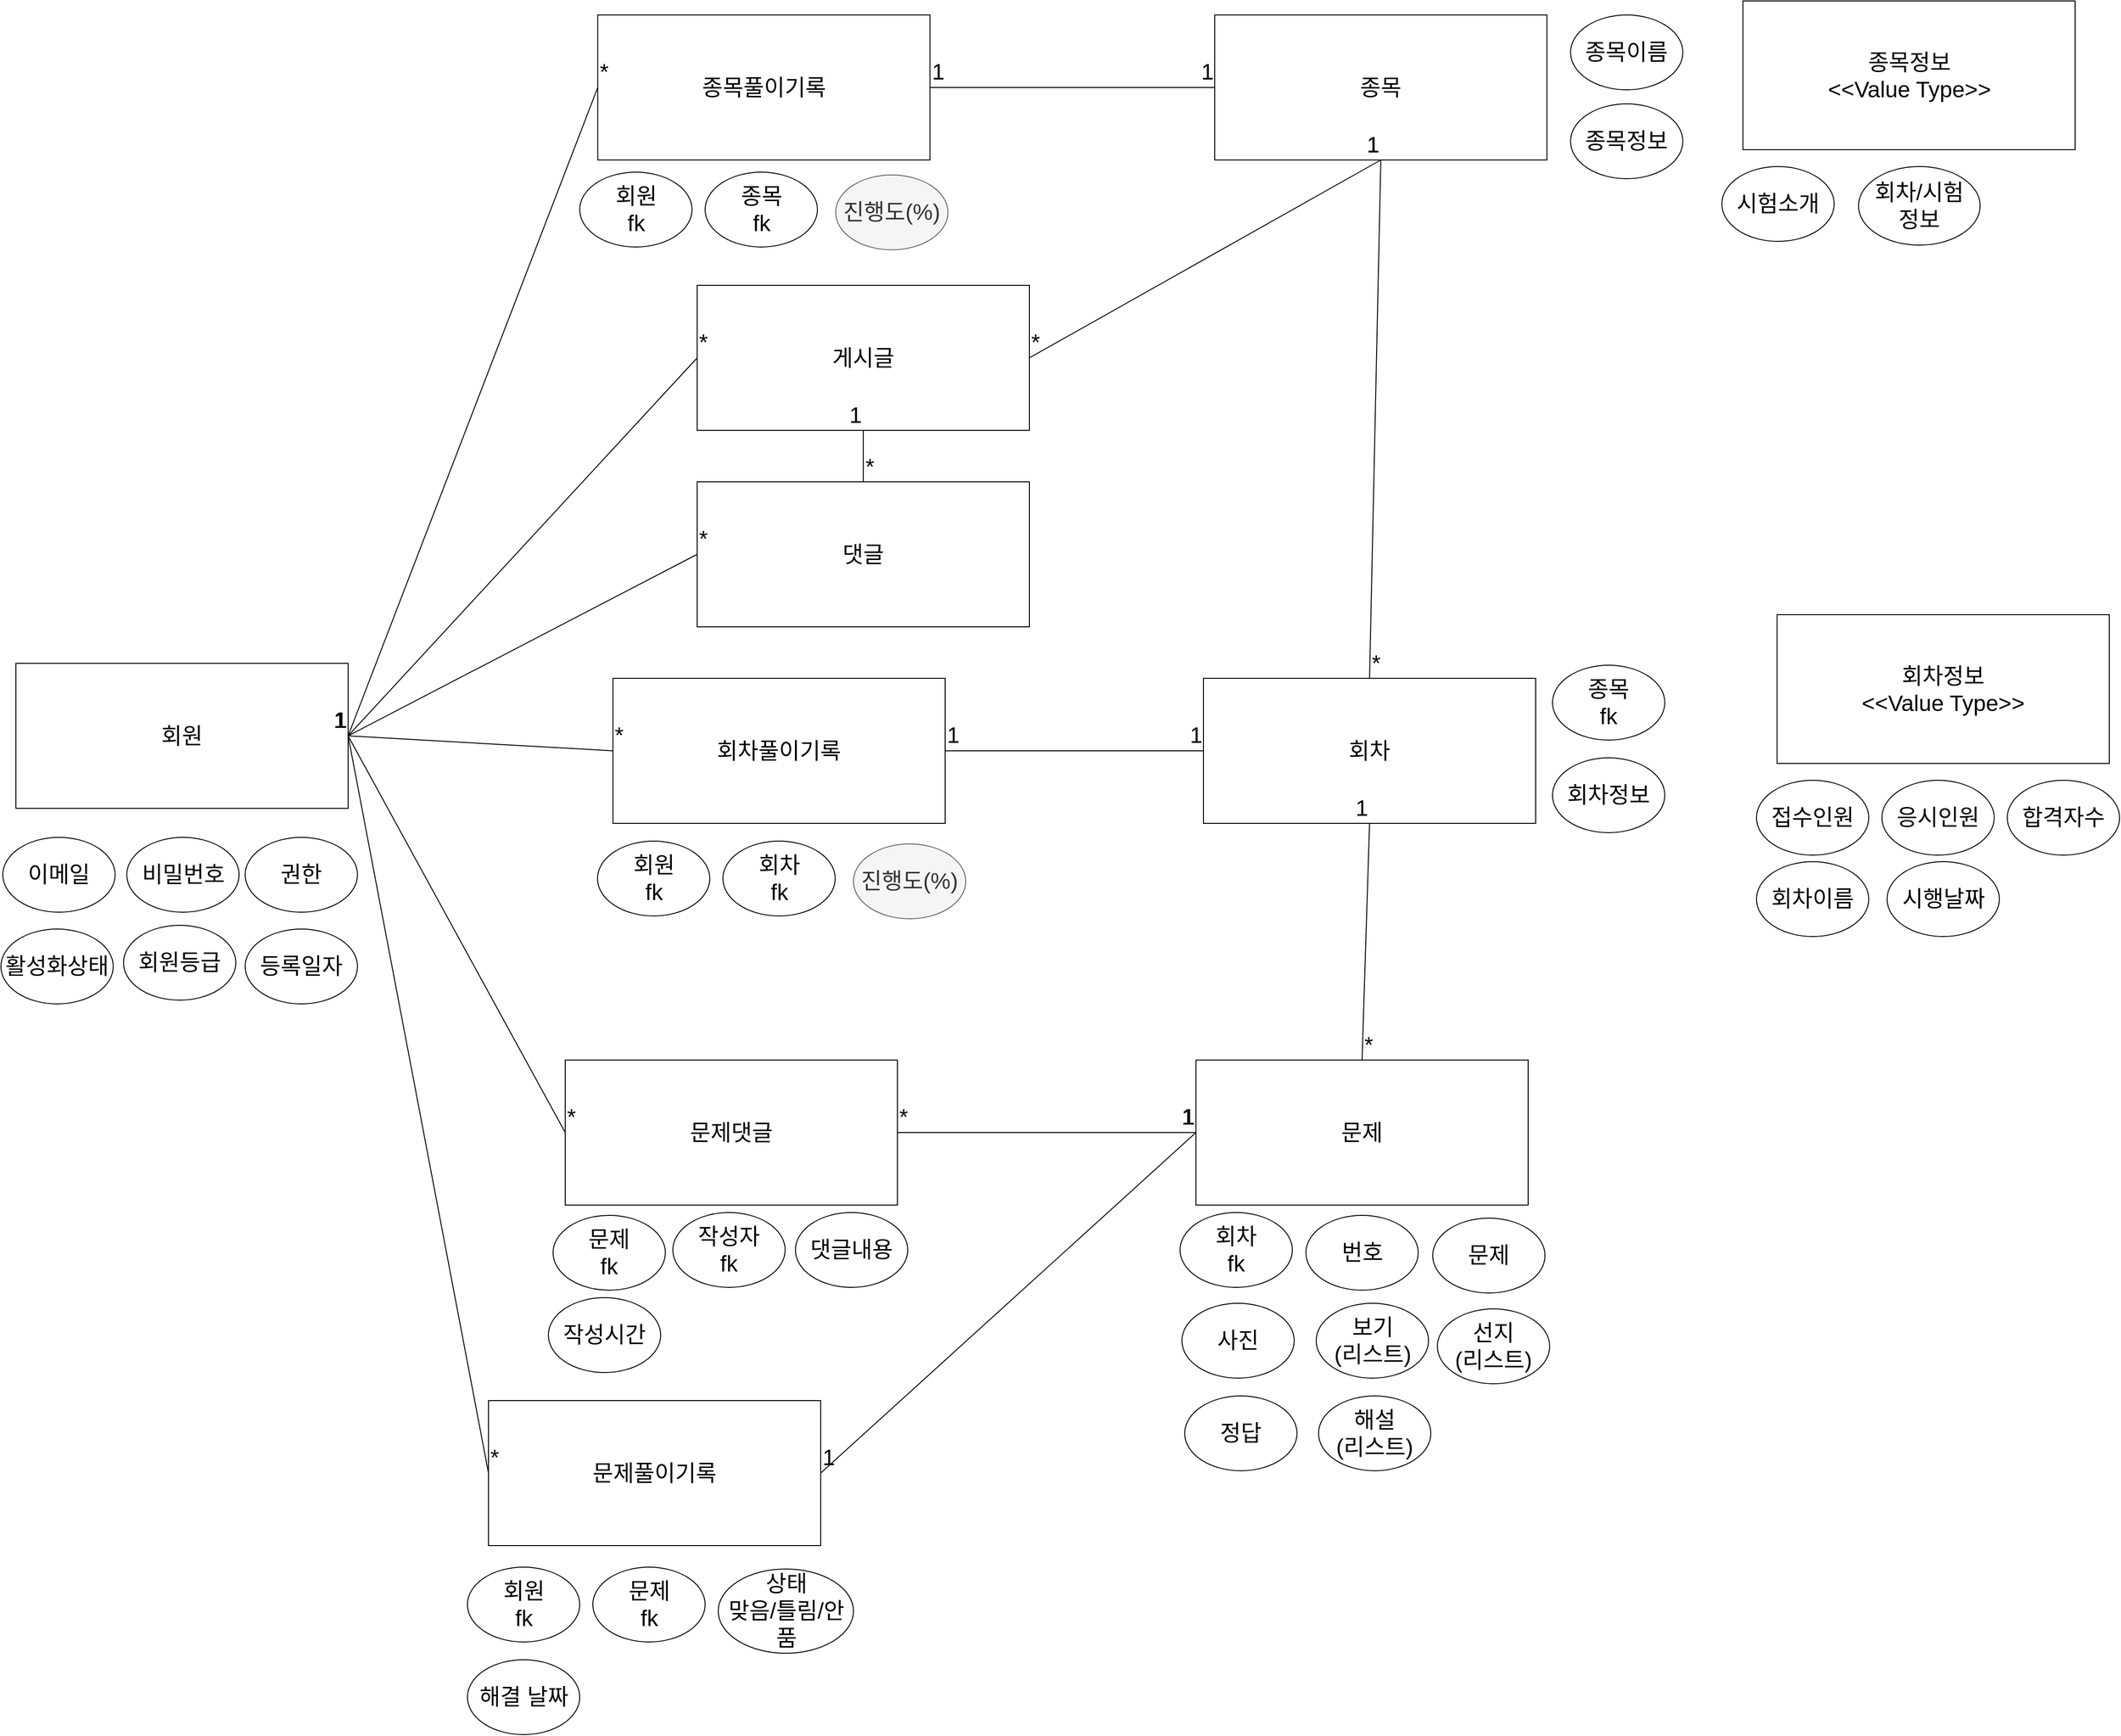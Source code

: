 <mxfile version="22.0.0" type="github">
  <diagram name="페이지-1" id="i8VZhQgX8G7h_lhX3SBD">
    <mxGraphModel dx="2712" dy="1795" grid="0" gridSize="10" guides="1" tooltips="1" connect="1" arrows="1" fold="1" page="0" pageScale="1" pageWidth="827" pageHeight="1169" math="0" shadow="0">
      <root>
        <mxCell id="0" />
        <mxCell id="1" parent="0" />
        <mxCell id="dr8ngow1S_jFv4ohGBRo-5" value="&lt;font style=&quot;font-size: 24px;&quot;&gt;회원&lt;/font&gt;" style="rounded=0;whiteSpace=wrap;html=1;" vertex="1" parent="1">
          <mxGeometry x="-454" y="159" width="355" height="155" as="geometry" />
        </mxCell>
        <mxCell id="dr8ngow1S_jFv4ohGBRo-6" value="&lt;font style=&quot;font-size: 24px;&quot;&gt;문제&lt;/font&gt;" style="rounded=0;whiteSpace=wrap;html=1;" vertex="1" parent="1">
          <mxGeometry x="807" y="583" width="355" height="155" as="geometry" />
        </mxCell>
        <mxCell id="dr8ngow1S_jFv4ohGBRo-9" value="&lt;font style=&quot;font-size: 24px;&quot;&gt;회차&lt;/font&gt;" style="rounded=0;whiteSpace=wrap;html=1;" vertex="1" parent="1">
          <mxGeometry x="815" y="175" width="355" height="155" as="geometry" />
        </mxCell>
        <mxCell id="dr8ngow1S_jFv4ohGBRo-10" value="&lt;span style=&quot;font-size: 24px;&quot;&gt;종목&lt;/span&gt;" style="rounded=0;whiteSpace=wrap;html=1;" vertex="1" parent="1">
          <mxGeometry x="827.05" y="-534" width="355" height="155" as="geometry" />
        </mxCell>
        <mxCell id="dr8ngow1S_jFv4ohGBRo-20" value="" style="endArrow=none;html=1;rounded=0;entryX=0.5;entryY=1;entryDx=0;entryDy=0;exitX=0.5;exitY=0;exitDx=0;exitDy=0;" edge="1" parent="1" source="dr8ngow1S_jFv4ohGBRo-6" target="dr8ngow1S_jFv4ohGBRo-9">
          <mxGeometry relative="1" as="geometry">
            <mxPoint x="723" y="382" as="sourcePoint" />
            <mxPoint x="883" y="382" as="targetPoint" />
          </mxGeometry>
        </mxCell>
        <mxCell id="dr8ngow1S_jFv4ohGBRo-21" value="&lt;font style=&quot;font-size: 24px;&quot;&gt;*&lt;/font&gt;" style="resizable=0;html=1;whiteSpace=wrap;align=left;verticalAlign=bottom;" connectable="0" vertex="1" parent="dr8ngow1S_jFv4ohGBRo-20">
          <mxGeometry x="-1" relative="1" as="geometry" />
        </mxCell>
        <mxCell id="dr8ngow1S_jFv4ohGBRo-22" value="&lt;font style=&quot;font-size: 24px;&quot;&gt;1&lt;/font&gt;" style="resizable=0;html=1;whiteSpace=wrap;align=right;verticalAlign=bottom;" connectable="0" vertex="1" parent="dr8ngow1S_jFv4ohGBRo-20">
          <mxGeometry x="1" relative="1" as="geometry" />
        </mxCell>
        <mxCell id="dr8ngow1S_jFv4ohGBRo-27" value="" style="endArrow=none;html=1;rounded=0;entryX=0.5;entryY=1;entryDx=0;entryDy=0;exitX=0.5;exitY=0;exitDx=0;exitDy=0;" edge="1" parent="1" source="dr8ngow1S_jFv4ohGBRo-9" target="dr8ngow1S_jFv4ohGBRo-10">
          <mxGeometry relative="1" as="geometry">
            <mxPoint x="1002" y="453" as="sourcePoint" />
            <mxPoint x="1000" y="344" as="targetPoint" />
          </mxGeometry>
        </mxCell>
        <mxCell id="dr8ngow1S_jFv4ohGBRo-28" value="&lt;font style=&quot;font-size: 24px;&quot;&gt;*&lt;/font&gt;" style="resizable=0;html=1;whiteSpace=wrap;align=left;verticalAlign=bottom;" connectable="0" vertex="1" parent="dr8ngow1S_jFv4ohGBRo-27">
          <mxGeometry x="-1" relative="1" as="geometry" />
        </mxCell>
        <mxCell id="dr8ngow1S_jFv4ohGBRo-29" value="&lt;font style=&quot;font-size: 24px;&quot;&gt;1&lt;/font&gt;" style="resizable=0;html=1;whiteSpace=wrap;align=right;verticalAlign=bottom;" connectable="0" vertex="1" parent="dr8ngow1S_jFv4ohGBRo-27">
          <mxGeometry x="1" relative="1" as="geometry" />
        </mxCell>
        <mxCell id="dr8ngow1S_jFv4ohGBRo-36" value="" style="endArrow=none;html=1;rounded=0;entryX=0;entryY=0.5;entryDx=0;entryDy=0;exitX=1;exitY=0.5;exitDx=0;exitDy=0;" edge="1" parent="1" source="dr8ngow1S_jFv4ohGBRo-46" target="dr8ngow1S_jFv4ohGBRo-6">
          <mxGeometry relative="1" as="geometry">
            <mxPoint x="582.0" y="776.5" as="sourcePoint" />
            <mxPoint x="-12" y="522" as="targetPoint" />
          </mxGeometry>
        </mxCell>
        <mxCell id="dr8ngow1S_jFv4ohGBRo-37" value="&lt;font style=&quot;font-size: 24px;&quot;&gt;1&lt;/font&gt;" style="resizable=0;html=1;whiteSpace=wrap;align=left;verticalAlign=bottom;" connectable="0" vertex="1" parent="dr8ngow1S_jFv4ohGBRo-36">
          <mxGeometry x="-1" relative="1" as="geometry" />
        </mxCell>
        <mxCell id="dr8ngow1S_jFv4ohGBRo-38" value="&lt;font style=&quot;font-size: 24px;&quot;&gt;1&lt;/font&gt;" style="resizable=0;html=1;whiteSpace=wrap;align=right;verticalAlign=bottom;" connectable="0" vertex="1" parent="dr8ngow1S_jFv4ohGBRo-36">
          <mxGeometry x="1" relative="1" as="geometry" />
        </mxCell>
        <mxCell id="dr8ngow1S_jFv4ohGBRo-46" value="&lt;span style=&quot;font-size: 24px;&quot;&gt;문제풀이기록&lt;/span&gt;" style="rounded=0;whiteSpace=wrap;html=1;" vertex="1" parent="1">
          <mxGeometry x="51" y="947" width="355" height="155" as="geometry" />
        </mxCell>
        <mxCell id="dr8ngow1S_jFv4ohGBRo-47" value="" style="endArrow=none;html=1;rounded=0;exitX=0;exitY=0.5;exitDx=0;exitDy=0;entryX=1;entryY=0.5;entryDx=0;entryDy=0;" edge="1" parent="1" source="dr8ngow1S_jFv4ohGBRo-46" target="dr8ngow1S_jFv4ohGBRo-5">
          <mxGeometry relative="1" as="geometry">
            <mxPoint x="231" y="258" as="sourcePoint" />
            <mxPoint x="-1" y="505" as="targetPoint" />
          </mxGeometry>
        </mxCell>
        <mxCell id="dr8ngow1S_jFv4ohGBRo-48" value="&lt;font style=&quot;font-size: 24px;&quot;&gt;*&lt;/font&gt;" style="resizable=0;html=1;whiteSpace=wrap;align=left;verticalAlign=bottom;" connectable="0" vertex="1" parent="dr8ngow1S_jFv4ohGBRo-47">
          <mxGeometry x="-1" relative="1" as="geometry" />
        </mxCell>
        <mxCell id="dr8ngow1S_jFv4ohGBRo-49" value="&lt;font style=&quot;font-size: 24px;&quot;&gt;1&lt;/font&gt;" style="resizable=0;html=1;whiteSpace=wrap;align=right;verticalAlign=bottom;" connectable="0" vertex="1" parent="dr8ngow1S_jFv4ohGBRo-47">
          <mxGeometry x="1" relative="1" as="geometry" />
        </mxCell>
        <mxCell id="dr8ngow1S_jFv4ohGBRo-61" value="&lt;span style=&quot;font-size: 24px;&quot;&gt;이메일&lt;/span&gt;" style="ellipse;whiteSpace=wrap;html=1;" vertex="1" parent="1">
          <mxGeometry x="-468" y="345" width="120" height="80" as="geometry" />
        </mxCell>
        <mxCell id="dr8ngow1S_jFv4ohGBRo-62" value="&lt;span style=&quot;font-size: 24px;&quot;&gt;비밀번호&lt;/span&gt;" style="ellipse;whiteSpace=wrap;html=1;" vertex="1" parent="1">
          <mxGeometry x="-335.5" y="345" width="120" height="80" as="geometry" />
        </mxCell>
        <mxCell id="dr8ngow1S_jFv4ohGBRo-63" value="&lt;span style=&quot;font-size: 24px;&quot;&gt;권한&lt;/span&gt;" style="ellipse;whiteSpace=wrap;html=1;" vertex="1" parent="1">
          <mxGeometry x="-209" y="345" width="120" height="80" as="geometry" />
        </mxCell>
        <mxCell id="dr8ngow1S_jFv4ohGBRo-65" value="&lt;span style=&quot;font-size: 24px;&quot;&gt;회원&lt;br&gt;fk&lt;br&gt;&lt;/span&gt;" style="ellipse;whiteSpace=wrap;html=1;" vertex="1" parent="1">
          <mxGeometry x="28.5" y="1125" width="120" height="80" as="geometry" />
        </mxCell>
        <mxCell id="dr8ngow1S_jFv4ohGBRo-66" value="&lt;span style=&quot;font-size: 24px;&quot;&gt;문제&lt;br&gt;fk&lt;br&gt;&lt;/span&gt;" style="ellipse;whiteSpace=wrap;html=1;" vertex="1" parent="1">
          <mxGeometry x="162.5" y="1125" width="120" height="80" as="geometry" />
        </mxCell>
        <mxCell id="dr8ngow1S_jFv4ohGBRo-68" value="&lt;span style=&quot;font-size: 24px;&quot;&gt;활성화상태&lt;/span&gt;" style="ellipse;whiteSpace=wrap;html=1;" vertex="1" parent="1">
          <mxGeometry x="-470" y="443" width="120" height="80" as="geometry" />
        </mxCell>
        <mxCell id="dr8ngow1S_jFv4ohGBRo-69" value="&lt;span style=&quot;font-size: 24px;&quot;&gt;회원등급&lt;/span&gt;" style="ellipse;whiteSpace=wrap;html=1;" vertex="1" parent="1">
          <mxGeometry x="-339" y="439" width="120" height="80" as="geometry" />
        </mxCell>
        <mxCell id="dr8ngow1S_jFv4ohGBRo-70" value="&lt;span style=&quot;font-size: 24px;&quot;&gt;등록일자&lt;/span&gt;" style="ellipse;whiteSpace=wrap;html=1;" vertex="1" parent="1">
          <mxGeometry x="-209" y="443" width="120" height="80" as="geometry" />
        </mxCell>
        <mxCell id="dr8ngow1S_jFv4ohGBRo-71" value="&lt;span style=&quot;font-size: 24px;&quot;&gt;번호&lt;/span&gt;" style="ellipse;whiteSpace=wrap;html=1;" vertex="1" parent="1">
          <mxGeometry x="924.5" y="749" width="120" height="80" as="geometry" />
        </mxCell>
        <mxCell id="dr8ngow1S_jFv4ohGBRo-77" value="" style="endArrow=none;html=1;rounded=0;entryX=0;entryY=0.5;entryDx=0;entryDy=0;exitX=1;exitY=0.5;exitDx=0;exitDy=0;" edge="1" parent="1" source="dr8ngow1S_jFv4ohGBRo-80" target="dr8ngow1S_jFv4ohGBRo-9">
          <mxGeometry relative="1" as="geometry">
            <mxPoint x="574.0" y="520.5" as="sourcePoint" />
            <mxPoint x="799" y="264" as="targetPoint" />
          </mxGeometry>
        </mxCell>
        <mxCell id="dr8ngow1S_jFv4ohGBRo-78" value="&lt;font style=&quot;font-size: 24px;&quot;&gt;1&lt;/font&gt;" style="resizable=0;html=1;whiteSpace=wrap;align=left;verticalAlign=bottom;" connectable="0" vertex="1" parent="dr8ngow1S_jFv4ohGBRo-77">
          <mxGeometry x="-1" relative="1" as="geometry" />
        </mxCell>
        <mxCell id="dr8ngow1S_jFv4ohGBRo-79" value="&lt;font style=&quot;font-size: 24px;&quot;&gt;1&lt;/font&gt;" style="resizable=0;html=1;whiteSpace=wrap;align=right;verticalAlign=bottom;" connectable="0" vertex="1" parent="dr8ngow1S_jFv4ohGBRo-77">
          <mxGeometry x="1" relative="1" as="geometry" />
        </mxCell>
        <mxCell id="dr8ngow1S_jFv4ohGBRo-80" value="&lt;span style=&quot;font-size: 24px;&quot;&gt;회차풀이기록&lt;/span&gt;" style="rounded=0;whiteSpace=wrap;html=1;" vertex="1" parent="1">
          <mxGeometry x="184" y="175" width="355" height="155" as="geometry" />
        </mxCell>
        <mxCell id="dr8ngow1S_jFv4ohGBRo-81" value="" style="endArrow=none;html=1;rounded=0;exitX=0;exitY=0.5;exitDx=0;exitDy=0;entryX=1;entryY=0.5;entryDx=0;entryDy=0;" edge="1" parent="1" source="dr8ngow1S_jFv4ohGBRo-80" target="dr8ngow1S_jFv4ohGBRo-5">
          <mxGeometry relative="1" as="geometry">
            <mxPoint x="223" y="2" as="sourcePoint" />
            <mxPoint x="-35" y="-16" as="targetPoint" />
          </mxGeometry>
        </mxCell>
        <mxCell id="dr8ngow1S_jFv4ohGBRo-82" value="&lt;font style=&quot;font-size: 24px;&quot;&gt;*&lt;/font&gt;" style="resizable=0;html=1;whiteSpace=wrap;align=left;verticalAlign=bottom;" connectable="0" vertex="1" parent="dr8ngow1S_jFv4ohGBRo-81">
          <mxGeometry x="-1" relative="1" as="geometry" />
        </mxCell>
        <mxCell id="dr8ngow1S_jFv4ohGBRo-83" value="&lt;font style=&quot;font-size: 24px;&quot;&gt;1&lt;/font&gt;" style="resizable=0;html=1;whiteSpace=wrap;align=right;verticalAlign=bottom;" connectable="0" vertex="1" parent="dr8ngow1S_jFv4ohGBRo-81">
          <mxGeometry x="1" relative="1" as="geometry" />
        </mxCell>
        <mxCell id="dr8ngow1S_jFv4ohGBRo-86" value="" style="endArrow=none;html=1;rounded=0;entryX=0;entryY=0.5;entryDx=0;entryDy=0;exitX=1;exitY=0.5;exitDx=0;exitDy=0;" edge="1" parent="1" source="dr8ngow1S_jFv4ohGBRo-89" target="dr8ngow1S_jFv4ohGBRo-10">
          <mxGeometry relative="1" as="geometry">
            <mxPoint x="563.75" y="115.5" as="sourcePoint" />
            <mxPoint x="804.75" y="-152" as="targetPoint" />
          </mxGeometry>
        </mxCell>
        <mxCell id="dr8ngow1S_jFv4ohGBRo-87" value="&lt;font style=&quot;font-size: 24px;&quot;&gt;1&lt;/font&gt;" style="resizable=0;html=1;whiteSpace=wrap;align=left;verticalAlign=bottom;" connectable="0" vertex="1" parent="dr8ngow1S_jFv4ohGBRo-86">
          <mxGeometry x="-1" relative="1" as="geometry" />
        </mxCell>
        <mxCell id="dr8ngow1S_jFv4ohGBRo-88" value="&lt;font style=&quot;font-size: 24px;&quot;&gt;1&lt;/font&gt;" style="resizable=0;html=1;whiteSpace=wrap;align=right;verticalAlign=bottom;" connectable="0" vertex="1" parent="dr8ngow1S_jFv4ohGBRo-86">
          <mxGeometry x="1" relative="1" as="geometry" />
        </mxCell>
        <mxCell id="dr8ngow1S_jFv4ohGBRo-89" value="&lt;span style=&quot;font-size: 24px;&quot;&gt;종목풀이기록&lt;/span&gt;" style="rounded=0;whiteSpace=wrap;html=1;" vertex="1" parent="1">
          <mxGeometry x="167.75" y="-534" width="355" height="155" as="geometry" />
        </mxCell>
        <mxCell id="dr8ngow1S_jFv4ohGBRo-90" value="" style="endArrow=none;html=1;rounded=0;exitX=0;exitY=0.5;exitDx=0;exitDy=0;entryX=1;entryY=0.5;entryDx=0;entryDy=0;" edge="1" parent="1" source="dr8ngow1S_jFv4ohGBRo-89" target="dr8ngow1S_jFv4ohGBRo-5">
          <mxGeometry relative="1" as="geometry">
            <mxPoint x="208" y="-213" as="sourcePoint" />
            <mxPoint x="-42" y="26" as="targetPoint" />
          </mxGeometry>
        </mxCell>
        <mxCell id="dr8ngow1S_jFv4ohGBRo-91" value="&lt;font style=&quot;font-size: 24px;&quot;&gt;*&lt;/font&gt;" style="resizable=0;html=1;whiteSpace=wrap;align=left;verticalAlign=bottom;" connectable="0" vertex="1" parent="dr8ngow1S_jFv4ohGBRo-90">
          <mxGeometry x="-1" relative="1" as="geometry" />
        </mxCell>
        <mxCell id="dr8ngow1S_jFv4ohGBRo-92" value="&lt;font style=&quot;font-size: 24px;&quot;&gt;1&lt;/font&gt;" style="resizable=0;html=1;whiteSpace=wrap;align=right;verticalAlign=bottom;" connectable="0" vertex="1" parent="dr8ngow1S_jFv4ohGBRo-90">
          <mxGeometry x="1" relative="1" as="geometry" />
        </mxCell>
        <mxCell id="dr8ngow1S_jFv4ohGBRo-93" value="&lt;span style=&quot;font-size: 24px;&quot;&gt;상태&lt;br&gt;맞음/틀림/안품&lt;br&gt;&lt;/span&gt;" style="ellipse;whiteSpace=wrap;html=1;" vertex="1" parent="1">
          <mxGeometry x="296.5" y="1127" width="144.5" height="90" as="geometry" />
        </mxCell>
        <mxCell id="dr8ngow1S_jFv4ohGBRo-94" value="&lt;span style=&quot;font-size: 24px;&quot;&gt;회원&lt;br&gt;fk&lt;br&gt;&lt;/span&gt;" style="ellipse;whiteSpace=wrap;html=1;" vertex="1" parent="1">
          <mxGeometry x="167.5" y="349" width="120" height="80" as="geometry" />
        </mxCell>
        <mxCell id="dr8ngow1S_jFv4ohGBRo-95" value="&lt;span style=&quot;font-size: 24px;&quot;&gt;회차&lt;br&gt;fk&lt;br&gt;&lt;/span&gt;" style="ellipse;whiteSpace=wrap;html=1;" vertex="1" parent="1">
          <mxGeometry x="301.5" y="349" width="120" height="80" as="geometry" />
        </mxCell>
        <mxCell id="dr8ngow1S_jFv4ohGBRo-97" value="&lt;span style=&quot;font-size: 24px;&quot;&gt;해결 날짜&lt;br&gt;&lt;/span&gt;" style="ellipse;whiteSpace=wrap;html=1;" vertex="1" parent="1">
          <mxGeometry x="28.5" y="1224" width="120" height="80" as="geometry" />
        </mxCell>
        <mxCell id="dr8ngow1S_jFv4ohGBRo-98" value="&lt;span style=&quot;font-size: 24px;&quot;&gt;문제&lt;/span&gt;" style="ellipse;whiteSpace=wrap;html=1;" vertex="1" parent="1">
          <mxGeometry x="1060" y="752" width="120" height="80" as="geometry" />
        </mxCell>
        <mxCell id="dr8ngow1S_jFv4ohGBRo-99" value="&lt;span style=&quot;font-size: 24px;&quot;&gt;사진&lt;/span&gt;" style="ellipse;whiteSpace=wrap;html=1;" vertex="1" parent="1">
          <mxGeometry x="792" y="843" width="120" height="80" as="geometry" />
        </mxCell>
        <mxCell id="dr8ngow1S_jFv4ohGBRo-100" value="&lt;span style=&quot;font-size: 24px;&quot;&gt;선지&lt;br&gt;(리스트)&lt;/span&gt;" style="ellipse;whiteSpace=wrap;html=1;" vertex="1" parent="1">
          <mxGeometry x="1065" y="849" width="120" height="80" as="geometry" />
        </mxCell>
        <mxCell id="dr8ngow1S_jFv4ohGBRo-104" value="&lt;span style=&quot;font-size: 24px;&quot;&gt;보기&lt;br&gt;(리스트)&lt;br&gt;&lt;/span&gt;" style="ellipse;whiteSpace=wrap;html=1;" vertex="1" parent="1">
          <mxGeometry x="935.5" y="843" width="120" height="80" as="geometry" />
        </mxCell>
        <mxCell id="dr8ngow1S_jFv4ohGBRo-106" value="&lt;span style=&quot;font-size: 24px;&quot;&gt;정답&lt;/span&gt;" style="ellipse;whiteSpace=wrap;html=1;" vertex="1" parent="1">
          <mxGeometry x="795" y="942" width="120" height="80" as="geometry" />
        </mxCell>
        <mxCell id="dr8ngow1S_jFv4ohGBRo-107" value="&lt;span style=&quot;font-size: 24px;&quot;&gt;해설&lt;br&gt;(리스트)&lt;br&gt;&lt;/span&gt;" style="ellipse;whiteSpace=wrap;html=1;" vertex="1" parent="1">
          <mxGeometry x="938" y="942" width="120" height="80" as="geometry" />
        </mxCell>
        <mxCell id="dr8ngow1S_jFv4ohGBRo-108" value="&lt;font style=&quot;font-size: 24px;&quot;&gt;문제댓글&lt;/font&gt;" style="rounded=0;whiteSpace=wrap;html=1;" vertex="1" parent="1">
          <mxGeometry x="133" y="583" width="355" height="155" as="geometry" />
        </mxCell>
        <mxCell id="dr8ngow1S_jFv4ohGBRo-112" value="" style="endArrow=none;html=1;rounded=0;entryX=0;entryY=0.5;entryDx=0;entryDy=0;exitX=1;exitY=0.5;exitDx=0;exitDy=0;" edge="1" parent="1" source="dr8ngow1S_jFv4ohGBRo-108" target="dr8ngow1S_jFv4ohGBRo-6">
          <mxGeometry relative="1" as="geometry">
            <mxPoint x="1247" y="739" as="sourcePoint" />
            <mxPoint x="1253" y="536" as="targetPoint" />
          </mxGeometry>
        </mxCell>
        <mxCell id="dr8ngow1S_jFv4ohGBRo-113" value="&lt;font style=&quot;font-size: 24px;&quot;&gt;*&lt;/font&gt;" style="resizable=0;html=1;whiteSpace=wrap;align=left;verticalAlign=bottom;" connectable="0" vertex="1" parent="dr8ngow1S_jFv4ohGBRo-112">
          <mxGeometry x="-1" relative="1" as="geometry" />
        </mxCell>
        <mxCell id="dr8ngow1S_jFv4ohGBRo-114" value="&lt;font style=&quot;font-size: 24px;&quot;&gt;1&lt;/font&gt;" style="resizable=0;html=1;whiteSpace=wrap;align=right;verticalAlign=bottom;" connectable="0" vertex="1" parent="dr8ngow1S_jFv4ohGBRo-112">
          <mxGeometry x="1" relative="1" as="geometry" />
        </mxCell>
        <mxCell id="dr8ngow1S_jFv4ohGBRo-118" value="&lt;span style=&quot;font-size: 24px;&quot;&gt;진행도(%)&lt;br&gt;&lt;/span&gt;" style="ellipse;whiteSpace=wrap;html=1;fillColor=#f5f5f5;fontColor=#333333;strokeColor=#666666;" vertex="1" parent="1">
          <mxGeometry x="441" y="352" width="120" height="80" as="geometry" />
        </mxCell>
        <mxCell id="dr8ngow1S_jFv4ohGBRo-119" value="&lt;span style=&quot;font-size: 24px;&quot;&gt;회차&lt;br&gt;fk&lt;br&gt;&lt;/span&gt;" style="ellipse;whiteSpace=wrap;html=1;" vertex="1" parent="1">
          <mxGeometry x="790" y="746" width="120" height="80" as="geometry" />
        </mxCell>
        <mxCell id="dr8ngow1S_jFv4ohGBRo-120" value="&lt;span style=&quot;font-size: 24px;&quot;&gt;문제&lt;br&gt;fk&lt;br&gt;&lt;/span&gt;" style="ellipse;whiteSpace=wrap;html=1;" vertex="1" parent="1">
          <mxGeometry x="120" y="749" width="120" height="80" as="geometry" />
        </mxCell>
        <mxCell id="dr8ngow1S_jFv4ohGBRo-121" value="&lt;span style=&quot;font-size: 24px;&quot;&gt;종목&lt;br&gt;fk&lt;br&gt;&lt;/span&gt;" style="ellipse;whiteSpace=wrap;html=1;" vertex="1" parent="1">
          <mxGeometry x="1188" y="161" width="120" height="80" as="geometry" />
        </mxCell>
        <mxCell id="dr8ngow1S_jFv4ohGBRo-123" value="&lt;span style=&quot;font-size: 24px;&quot;&gt;접수인원&lt;br&gt;&lt;/span&gt;" style="ellipse;whiteSpace=wrap;html=1;" vertex="1" parent="1">
          <mxGeometry x="1406" y="284" width="120" height="80" as="geometry" />
        </mxCell>
        <mxCell id="dr8ngow1S_jFv4ohGBRo-124" value="&lt;span style=&quot;font-size: 24px;&quot;&gt;합격자수&lt;br&gt;&lt;/span&gt;" style="ellipse;whiteSpace=wrap;html=1;" vertex="1" parent="1">
          <mxGeometry x="1674" y="284" width="120" height="80" as="geometry" />
        </mxCell>
        <mxCell id="dr8ngow1S_jFv4ohGBRo-125" value="&lt;span style=&quot;font-size: 24px;&quot;&gt;응시인원&lt;br&gt;&lt;/span&gt;" style="ellipse;whiteSpace=wrap;html=1;" vertex="1" parent="1">
          <mxGeometry x="1540" y="284" width="120" height="80" as="geometry" />
        </mxCell>
        <mxCell id="dr8ngow1S_jFv4ohGBRo-126" value="&lt;span style=&quot;font-size: 24px;&quot;&gt;작성자&lt;br&gt;fk&lt;br&gt;&lt;/span&gt;" style="ellipse;whiteSpace=wrap;html=1;" vertex="1" parent="1">
          <mxGeometry x="248" y="746" width="120" height="80" as="geometry" />
        </mxCell>
        <mxCell id="dr8ngow1S_jFv4ohGBRo-127" value="&lt;span style=&quot;font-size: 24px;&quot;&gt;댓글내용&lt;/span&gt;" style="ellipse;whiteSpace=wrap;html=1;" vertex="1" parent="1">
          <mxGeometry x="379" y="746" width="120" height="80" as="geometry" />
        </mxCell>
        <mxCell id="dr8ngow1S_jFv4ohGBRo-131" value="" style="endArrow=none;html=1;rounded=0;entryX=1;entryY=0.5;entryDx=0;entryDy=0;exitX=0;exitY=0.5;exitDx=0;exitDy=0;" edge="1" parent="1" source="dr8ngow1S_jFv4ohGBRo-108" target="dr8ngow1S_jFv4ohGBRo-5">
          <mxGeometry relative="1" as="geometry">
            <mxPoint x="483" y="777" as="sourcePoint" />
            <mxPoint x="818" y="766" as="targetPoint" />
          </mxGeometry>
        </mxCell>
        <mxCell id="dr8ngow1S_jFv4ohGBRo-132" value="&lt;font style=&quot;font-size: 24px;&quot;&gt;*&lt;/font&gt;" style="resizable=0;html=1;whiteSpace=wrap;align=left;verticalAlign=bottom;" connectable="0" vertex="1" parent="dr8ngow1S_jFv4ohGBRo-131">
          <mxGeometry x="-1" relative="1" as="geometry" />
        </mxCell>
        <mxCell id="dr8ngow1S_jFv4ohGBRo-133" value="&lt;font style=&quot;font-size: 24px;&quot;&gt;1&lt;/font&gt;" style="resizable=0;html=1;whiteSpace=wrap;align=right;verticalAlign=bottom;" connectable="0" vertex="1" parent="dr8ngow1S_jFv4ohGBRo-131">
          <mxGeometry x="1" relative="1" as="geometry" />
        </mxCell>
        <mxCell id="dr8ngow1S_jFv4ohGBRo-135" value="&lt;span style=&quot;font-size: 24px;&quot;&gt;작성시간&lt;/span&gt;" style="ellipse;whiteSpace=wrap;html=1;" vertex="1" parent="1">
          <mxGeometry x="115" y="837" width="120" height="80" as="geometry" />
        </mxCell>
        <mxCell id="dr8ngow1S_jFv4ohGBRo-136" value="&lt;span style=&quot;font-size: 24px;&quot;&gt;회차이름&lt;br&gt;&lt;/span&gt;" style="ellipse;whiteSpace=wrap;html=1;" vertex="1" parent="1">
          <mxGeometry x="1406" y="371" width="120" height="80" as="geometry" />
        </mxCell>
        <mxCell id="dr8ngow1S_jFv4ohGBRo-138" value="&lt;span style=&quot;font-size: 24px;&quot;&gt;시행날짜&lt;br&gt;&lt;/span&gt;" style="ellipse;whiteSpace=wrap;html=1;" vertex="1" parent="1">
          <mxGeometry x="1545.5" y="371" width="120" height="80" as="geometry" />
        </mxCell>
        <mxCell id="dr8ngow1S_jFv4ohGBRo-139" value="&lt;span style=&quot;font-size: 24px;&quot;&gt;회원&lt;br&gt;fk&lt;br&gt;&lt;/span&gt;" style="ellipse;whiteSpace=wrap;html=1;" vertex="1" parent="1">
          <mxGeometry x="148.5" y="-366" width="120" height="80" as="geometry" />
        </mxCell>
        <mxCell id="dr8ngow1S_jFv4ohGBRo-140" value="&lt;span style=&quot;font-size: 24px;&quot;&gt;종목&lt;br&gt;fk&lt;br&gt;&lt;/span&gt;" style="ellipse;whiteSpace=wrap;html=1;" vertex="1" parent="1">
          <mxGeometry x="282.5" y="-366" width="120" height="80" as="geometry" />
        </mxCell>
        <mxCell id="dr8ngow1S_jFv4ohGBRo-141" value="&lt;span style=&quot;font-size: 24px;&quot;&gt;진행도(%)&lt;br&gt;&lt;/span&gt;" style="ellipse;whiteSpace=wrap;html=1;fillColor=#f5f5f5;fontColor=#333333;strokeColor=#666666;" vertex="1" parent="1">
          <mxGeometry x="422" y="-363" width="120" height="80" as="geometry" />
        </mxCell>
        <mxCell id="dr8ngow1S_jFv4ohGBRo-144" value="&lt;font style=&quot;font-size: 24px;&quot;&gt;회차정보&lt;br&gt;&amp;lt;&amp;lt;Value Type&amp;gt;&amp;gt;&lt;br&gt;&lt;/font&gt;" style="rounded=0;whiteSpace=wrap;html=1;" vertex="1" parent="1">
          <mxGeometry x="1428" y="107" width="355" height="159" as="geometry" />
        </mxCell>
        <mxCell id="dr8ngow1S_jFv4ohGBRo-145" value="&lt;span style=&quot;font-size: 24px;&quot;&gt;회차정보&lt;br&gt;&lt;/span&gt;" style="ellipse;whiteSpace=wrap;html=1;" vertex="1" parent="1">
          <mxGeometry x="1188" y="260" width="120" height="80" as="geometry" />
        </mxCell>
        <mxCell id="dr8ngow1S_jFv4ohGBRo-146" value="&lt;span style=&quot;font-size: 24px;&quot;&gt;종목이름&lt;br&gt;&lt;/span&gt;" style="ellipse;whiteSpace=wrap;html=1;" vertex="1" parent="1">
          <mxGeometry x="1207.3" y="-534" width="120" height="80" as="geometry" />
        </mxCell>
        <mxCell id="dr8ngow1S_jFv4ohGBRo-147" value="&lt;span style=&quot;font-size: 24px;&quot;&gt;종목정보&lt;br&gt;&lt;/span&gt;" style="ellipse;whiteSpace=wrap;html=1;" vertex="1" parent="1">
          <mxGeometry x="1207.3" y="-439" width="120" height="80" as="geometry" />
        </mxCell>
        <mxCell id="dr8ngow1S_jFv4ohGBRo-152" value="&lt;span style=&quot;font-size: 24px;&quot;&gt;시험소개&lt;br&gt;&lt;/span&gt;" style="ellipse;whiteSpace=wrap;html=1;" vertex="1" parent="1">
          <mxGeometry x="1369" y="-372" width="120" height="80" as="geometry" />
        </mxCell>
        <mxCell id="dr8ngow1S_jFv4ohGBRo-153" value="&lt;font style=&quot;font-size: 24px;&quot;&gt;종목정보&lt;br&gt;&amp;lt;&amp;lt;Value Type&amp;gt;&amp;gt;&lt;br&gt;&lt;/font&gt;" style="rounded=0;whiteSpace=wrap;html=1;" vertex="1" parent="1">
          <mxGeometry x="1391.5" y="-549" width="355" height="159" as="geometry" />
        </mxCell>
        <mxCell id="dr8ngow1S_jFv4ohGBRo-154" value="&lt;span style=&quot;font-size: 24px;&quot;&gt;회차/시험&lt;br&gt;정보&lt;br&gt;&lt;/span&gt;" style="ellipse;whiteSpace=wrap;html=1;" vertex="1" parent="1">
          <mxGeometry x="1515" y="-372" width="130" height="84" as="geometry" />
        </mxCell>
        <mxCell id="dr8ngow1S_jFv4ohGBRo-155" value="&lt;span style=&quot;font-size: 24px;&quot;&gt;게시글&lt;/span&gt;" style="rounded=0;whiteSpace=wrap;html=1;" vertex="1" parent="1">
          <mxGeometry x="274" y="-245" width="355" height="155" as="geometry" />
        </mxCell>
        <mxCell id="dr8ngow1S_jFv4ohGBRo-156" value="" style="endArrow=none;html=1;rounded=0;entryX=0.5;entryY=1;entryDx=0;entryDy=0;exitX=1;exitY=0.5;exitDx=0;exitDy=0;" edge="1" parent="1" source="dr8ngow1S_jFv4ohGBRo-155" target="dr8ngow1S_jFv4ohGBRo-10">
          <mxGeometry relative="1" as="geometry">
            <mxPoint x="1007.3" y="-37" as="sourcePoint" />
            <mxPoint x="1014.3" y="-369" as="targetPoint" />
          </mxGeometry>
        </mxCell>
        <mxCell id="dr8ngow1S_jFv4ohGBRo-157" value="&lt;font style=&quot;font-size: 24px;&quot;&gt;*&lt;/font&gt;" style="resizable=0;html=1;whiteSpace=wrap;align=left;verticalAlign=bottom;" connectable="0" vertex="1" parent="dr8ngow1S_jFv4ohGBRo-156">
          <mxGeometry x="-1" relative="1" as="geometry" />
        </mxCell>
        <mxCell id="dr8ngow1S_jFv4ohGBRo-158" value="&lt;font style=&quot;font-size: 24px;&quot;&gt;1&lt;/font&gt;" style="resizable=0;html=1;whiteSpace=wrap;align=right;verticalAlign=bottom;" connectable="0" vertex="1" parent="dr8ngow1S_jFv4ohGBRo-156">
          <mxGeometry x="1" relative="1" as="geometry" />
        </mxCell>
        <mxCell id="dr8ngow1S_jFv4ohGBRo-159" value="" style="endArrow=none;html=1;rounded=0;entryX=1;entryY=0.5;entryDx=0;entryDy=0;exitX=0;exitY=0.5;exitDx=0;exitDy=0;" edge="1" parent="1" source="dr8ngow1S_jFv4ohGBRo-155" target="dr8ngow1S_jFv4ohGBRo-5">
          <mxGeometry relative="1" as="geometry">
            <mxPoint x="639" y="-110" as="sourcePoint" />
            <mxPoint x="1015" y="-369" as="targetPoint" />
          </mxGeometry>
        </mxCell>
        <mxCell id="dr8ngow1S_jFv4ohGBRo-160" value="&lt;font style=&quot;font-size: 24px;&quot;&gt;*&lt;/font&gt;" style="resizable=0;html=1;whiteSpace=wrap;align=left;verticalAlign=bottom;" connectable="0" vertex="1" parent="dr8ngow1S_jFv4ohGBRo-159">
          <mxGeometry x="-1" relative="1" as="geometry" />
        </mxCell>
        <mxCell id="dr8ngow1S_jFv4ohGBRo-161" value="&lt;font style=&quot;font-size: 24px;&quot;&gt;1&lt;/font&gt;" style="resizable=0;html=1;whiteSpace=wrap;align=right;verticalAlign=bottom;" connectable="0" vertex="1" parent="dr8ngow1S_jFv4ohGBRo-159">
          <mxGeometry x="1" relative="1" as="geometry" />
        </mxCell>
        <mxCell id="dr8ngow1S_jFv4ohGBRo-162" value="&lt;span style=&quot;font-size: 24px;&quot;&gt;댓글&lt;/span&gt;" style="rounded=0;whiteSpace=wrap;html=1;" vertex="1" parent="1">
          <mxGeometry x="274" y="-35" width="355" height="155" as="geometry" />
        </mxCell>
        <mxCell id="dr8ngow1S_jFv4ohGBRo-163" value="" style="endArrow=none;html=1;rounded=0;entryX=0.5;entryY=1;entryDx=0;entryDy=0;exitX=0.5;exitY=0;exitDx=0;exitDy=0;" edge="1" parent="1" source="dr8ngow1S_jFv4ohGBRo-162" target="dr8ngow1S_jFv4ohGBRo-155">
          <mxGeometry relative="1" as="geometry">
            <mxPoint x="639" y="-157" as="sourcePoint" />
            <mxPoint x="1015" y="-369" as="targetPoint" />
          </mxGeometry>
        </mxCell>
        <mxCell id="dr8ngow1S_jFv4ohGBRo-164" value="&lt;font style=&quot;font-size: 24px;&quot;&gt;*&lt;/font&gt;" style="resizable=0;html=1;whiteSpace=wrap;align=left;verticalAlign=bottom;" connectable="0" vertex="1" parent="dr8ngow1S_jFv4ohGBRo-163">
          <mxGeometry x="-1" relative="1" as="geometry" />
        </mxCell>
        <mxCell id="dr8ngow1S_jFv4ohGBRo-165" value="&lt;font style=&quot;font-size: 24px;&quot;&gt;1&lt;/font&gt;" style="resizable=0;html=1;whiteSpace=wrap;align=right;verticalAlign=bottom;" connectable="0" vertex="1" parent="dr8ngow1S_jFv4ohGBRo-163">
          <mxGeometry x="1" relative="1" as="geometry" />
        </mxCell>
        <mxCell id="dr8ngow1S_jFv4ohGBRo-166" value="" style="endArrow=none;html=1;rounded=0;entryX=1;entryY=0.5;entryDx=0;entryDy=0;exitX=0;exitY=0.5;exitDx=0;exitDy=0;" edge="1" parent="1" source="dr8ngow1S_jFv4ohGBRo-162" target="dr8ngow1S_jFv4ohGBRo-5">
          <mxGeometry relative="1" as="geometry">
            <mxPoint x="284" y="-157" as="sourcePoint" />
            <mxPoint x="-89" y="247" as="targetPoint" />
          </mxGeometry>
        </mxCell>
        <mxCell id="dr8ngow1S_jFv4ohGBRo-167" value="&lt;font style=&quot;font-size: 24px;&quot;&gt;*&lt;/font&gt;" style="resizable=0;html=1;whiteSpace=wrap;align=left;verticalAlign=bottom;" connectable="0" vertex="1" parent="dr8ngow1S_jFv4ohGBRo-166">
          <mxGeometry x="-1" relative="1" as="geometry" />
        </mxCell>
        <mxCell id="dr8ngow1S_jFv4ohGBRo-168" value="&lt;font style=&quot;font-size: 24px;&quot;&gt;1&lt;/font&gt;" style="resizable=0;html=1;whiteSpace=wrap;align=right;verticalAlign=bottom;" connectable="0" vertex="1" parent="dr8ngow1S_jFv4ohGBRo-166">
          <mxGeometry x="1" relative="1" as="geometry" />
        </mxCell>
      </root>
    </mxGraphModel>
  </diagram>
</mxfile>
